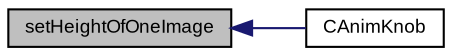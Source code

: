 digraph "setHeightOfOneImage"
{
  bgcolor="transparent";
  edge [fontname="Arial",fontsize="9",labelfontname="Arial",labelfontsize="9"];
  node [fontname="Arial",fontsize="9",shape=record];
  rankdir="LR";
  Node1 [label="setHeightOfOneImage",height=0.2,width=0.4,color="black", fillcolor="grey75", style="filled" fontcolor="black"];
  Node1 -> Node2 [dir="back",color="midnightblue",fontsize="9",style="solid",fontname="Arial"];
  Node2 [label="CAnimKnob",height=0.2,width=0.4,color="black",URL="$class_v_s_t_g_u_i_1_1_c_anim_knob.html#ae39bb45e08ab3c4a4cfd51e724b876d3"];
}
